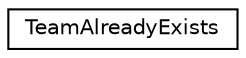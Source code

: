 digraph "Graphical Class Hierarchy"
{
 // LATEX_PDF_SIZE
  edge [fontname="Helvetica",fontsize="10",labelfontname="Helvetica",labelfontsize="10"];
  node [fontname="Helvetica",fontsize="10",shape=record];
  rankdir="LR";
  Node0 [label="TeamAlreadyExists",height=0.2,width=0.4,color="black", fillcolor="white", style="filled",URL="$class_team_already_exists.html",tooltip=" "];
}
